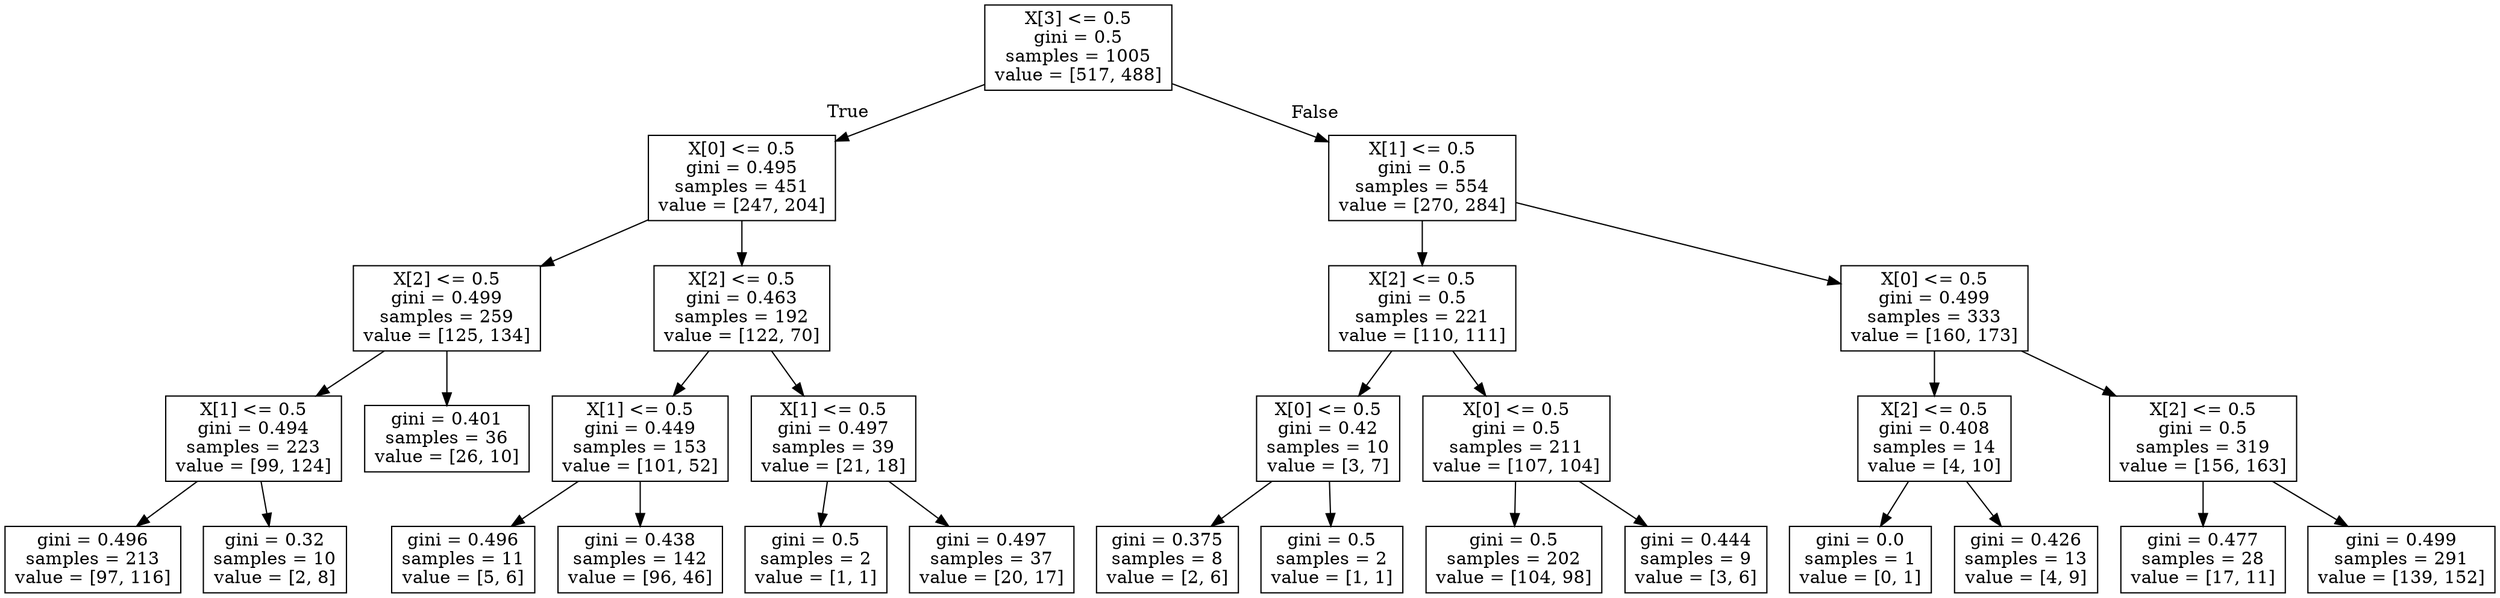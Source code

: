 digraph Tree {
node [shape=box] ;
0 [label="X[3] <= 0.5\ngini = 0.5\nsamples = 1005\nvalue = [517, 488]"] ;
1 [label="X[0] <= 0.5\ngini = 0.495\nsamples = 451\nvalue = [247, 204]"] ;
0 -> 1 [labeldistance=2.5, labelangle=45, headlabel="True"] ;
2 [label="X[2] <= 0.5\ngini = 0.499\nsamples = 259\nvalue = [125, 134]"] ;
1 -> 2 ;
3 [label="X[1] <= 0.5\ngini = 0.494\nsamples = 223\nvalue = [99, 124]"] ;
2 -> 3 ;
4 [label="gini = 0.496\nsamples = 213\nvalue = [97, 116]"] ;
3 -> 4 ;
5 [label="gini = 0.32\nsamples = 10\nvalue = [2, 8]"] ;
3 -> 5 ;
6 [label="gini = 0.401\nsamples = 36\nvalue = [26, 10]"] ;
2 -> 6 ;
7 [label="X[2] <= 0.5\ngini = 0.463\nsamples = 192\nvalue = [122, 70]"] ;
1 -> 7 ;
8 [label="X[1] <= 0.5\ngini = 0.449\nsamples = 153\nvalue = [101, 52]"] ;
7 -> 8 ;
9 [label="gini = 0.496\nsamples = 11\nvalue = [5, 6]"] ;
8 -> 9 ;
10 [label="gini = 0.438\nsamples = 142\nvalue = [96, 46]"] ;
8 -> 10 ;
11 [label="X[1] <= 0.5\ngini = 0.497\nsamples = 39\nvalue = [21, 18]"] ;
7 -> 11 ;
12 [label="gini = 0.5\nsamples = 2\nvalue = [1, 1]"] ;
11 -> 12 ;
13 [label="gini = 0.497\nsamples = 37\nvalue = [20, 17]"] ;
11 -> 13 ;
14 [label="X[1] <= 0.5\ngini = 0.5\nsamples = 554\nvalue = [270, 284]"] ;
0 -> 14 [labeldistance=2.5, labelangle=-45, headlabel="False"] ;
15 [label="X[2] <= 0.5\ngini = 0.5\nsamples = 221\nvalue = [110, 111]"] ;
14 -> 15 ;
16 [label="X[0] <= 0.5\ngini = 0.42\nsamples = 10\nvalue = [3, 7]"] ;
15 -> 16 ;
17 [label="gini = 0.375\nsamples = 8\nvalue = [2, 6]"] ;
16 -> 17 ;
18 [label="gini = 0.5\nsamples = 2\nvalue = [1, 1]"] ;
16 -> 18 ;
19 [label="X[0] <= 0.5\ngini = 0.5\nsamples = 211\nvalue = [107, 104]"] ;
15 -> 19 ;
20 [label="gini = 0.5\nsamples = 202\nvalue = [104, 98]"] ;
19 -> 20 ;
21 [label="gini = 0.444\nsamples = 9\nvalue = [3, 6]"] ;
19 -> 21 ;
22 [label="X[0] <= 0.5\ngini = 0.499\nsamples = 333\nvalue = [160, 173]"] ;
14 -> 22 ;
23 [label="X[2] <= 0.5\ngini = 0.408\nsamples = 14\nvalue = [4, 10]"] ;
22 -> 23 ;
24 [label="gini = 0.0\nsamples = 1\nvalue = [0, 1]"] ;
23 -> 24 ;
25 [label="gini = 0.426\nsamples = 13\nvalue = [4, 9]"] ;
23 -> 25 ;
26 [label="X[2] <= 0.5\ngini = 0.5\nsamples = 319\nvalue = [156, 163]"] ;
22 -> 26 ;
27 [label="gini = 0.477\nsamples = 28\nvalue = [17, 11]"] ;
26 -> 27 ;
28 [label="gini = 0.499\nsamples = 291\nvalue = [139, 152]"] ;
26 -> 28 ;
}